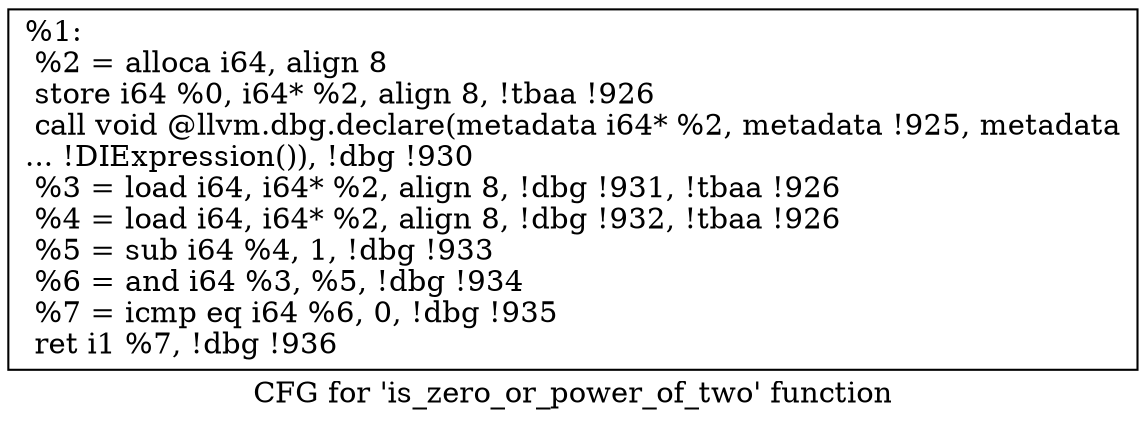 digraph "CFG for 'is_zero_or_power_of_two' function" {
	label="CFG for 'is_zero_or_power_of_two' function";

	Node0x2307ac0 [shape=record,label="{%1:\l  %2 = alloca i64, align 8\l  store i64 %0, i64* %2, align 8, !tbaa !926\l  call void @llvm.dbg.declare(metadata i64* %2, metadata !925, metadata\l... !DIExpression()), !dbg !930\l  %3 = load i64, i64* %2, align 8, !dbg !931, !tbaa !926\l  %4 = load i64, i64* %2, align 8, !dbg !932, !tbaa !926\l  %5 = sub i64 %4, 1, !dbg !933\l  %6 = and i64 %3, %5, !dbg !934\l  %7 = icmp eq i64 %6, 0, !dbg !935\l  ret i1 %7, !dbg !936\l}"];
}
